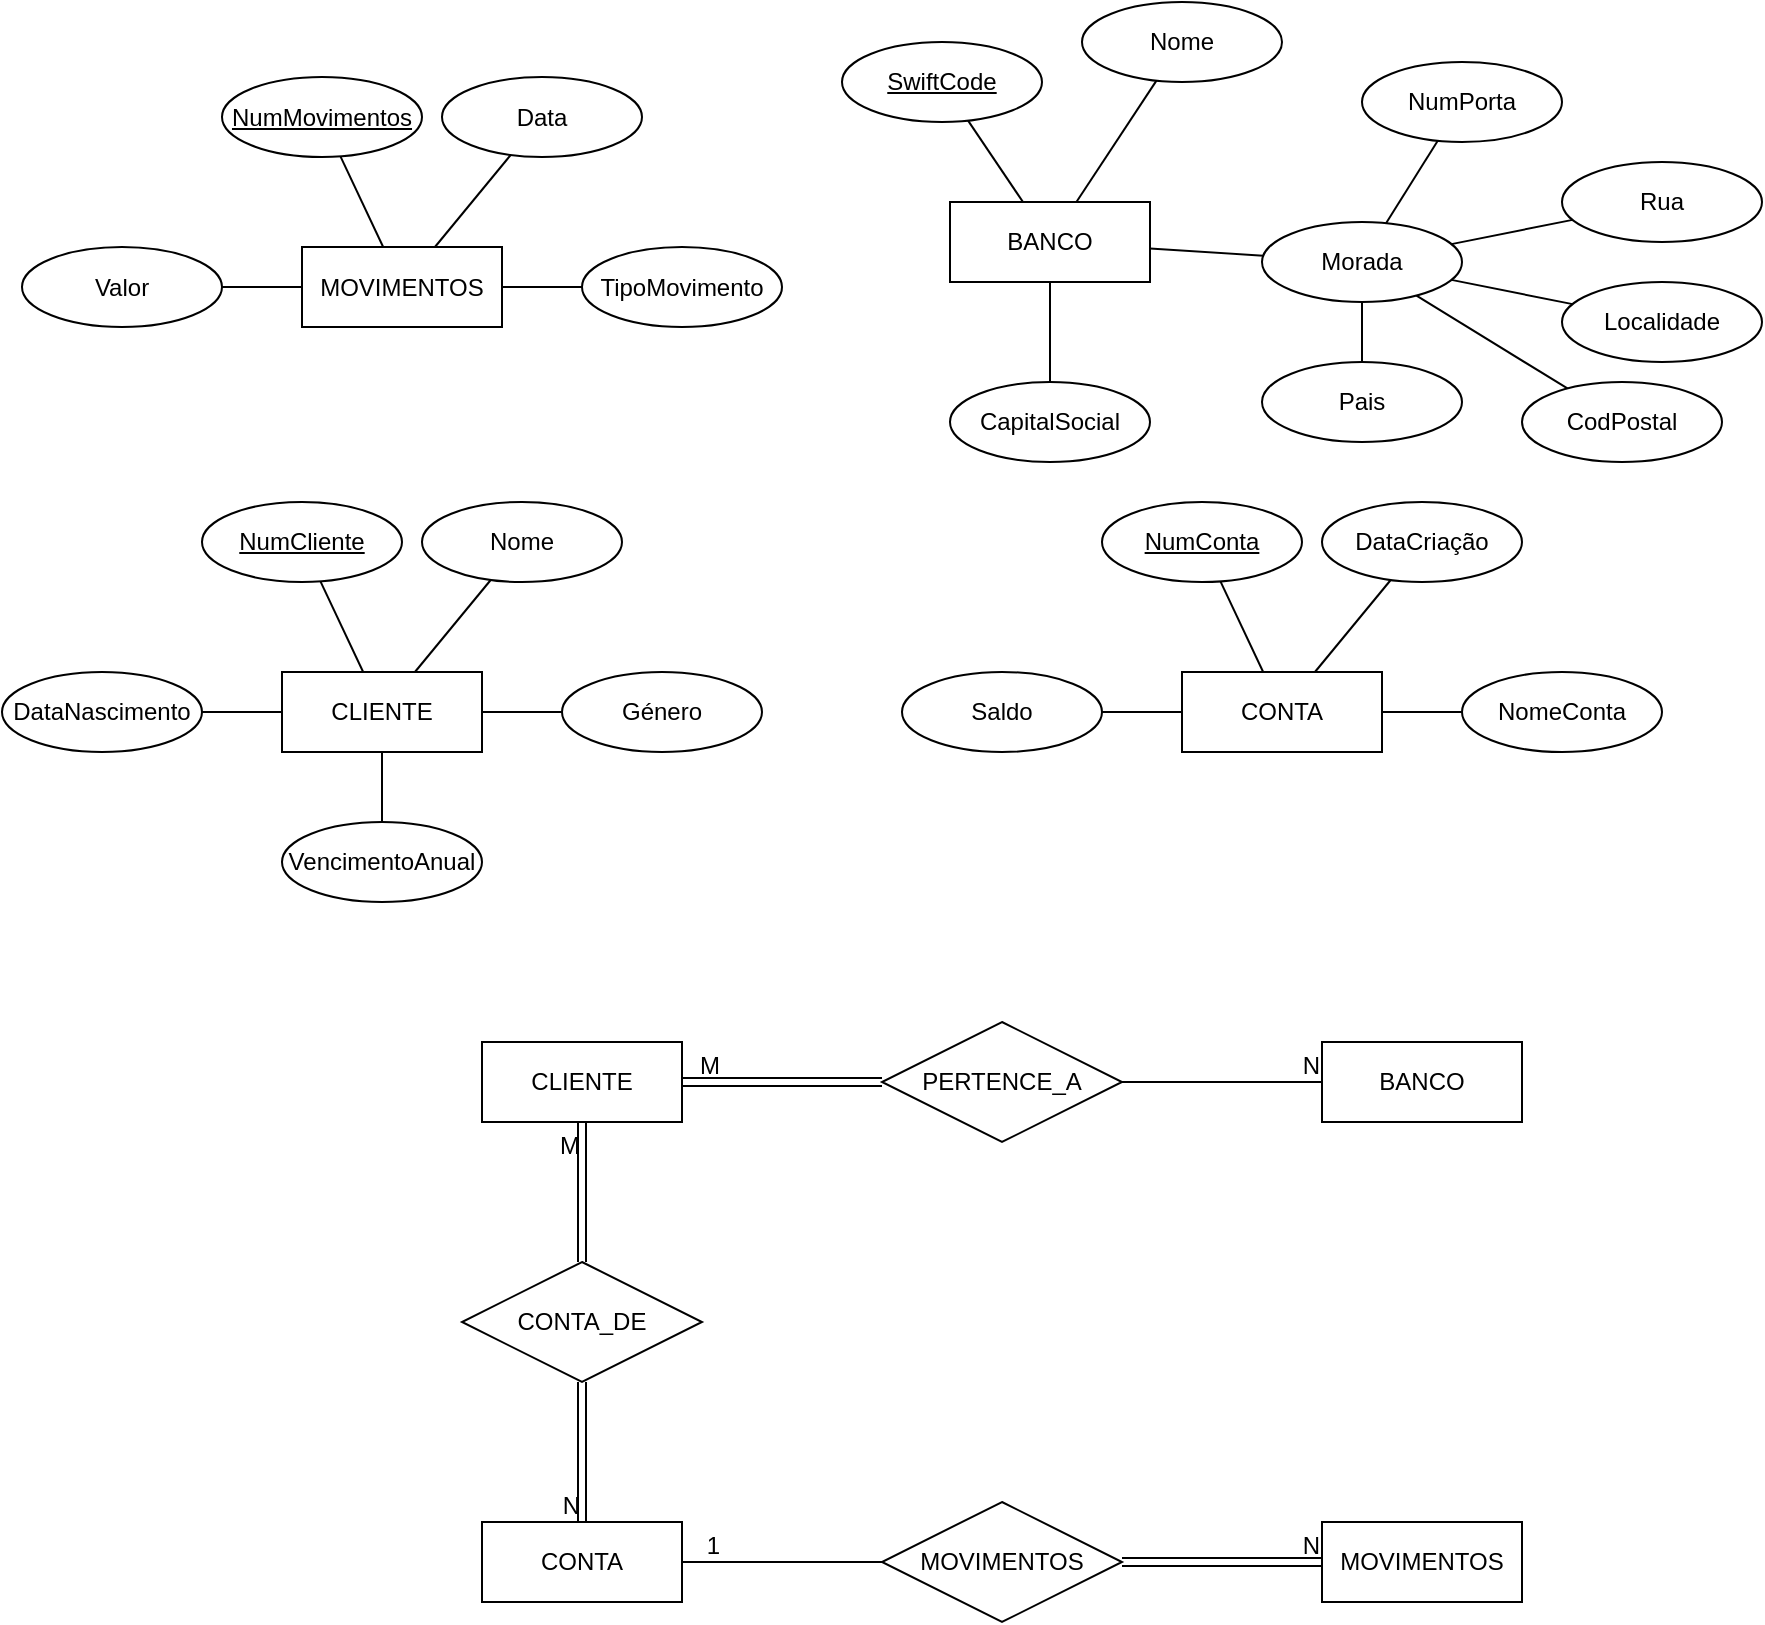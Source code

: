 <mxfile version="24.7.16">
  <diagram name="Página-1" id="7XJ9hTzHFrHWMSe2iyXX">
    <mxGraphModel dx="2232" dy="882" grid="1" gridSize="10" guides="1" tooltips="1" connect="1" arrows="1" fold="1" page="1" pageScale="1" pageWidth="827" pageHeight="1169" math="0" shadow="0">
      <root>
        <mxCell id="0" />
        <mxCell id="1" parent="0" />
        <mxCell id="F0A6EyyrNN_ELhWQXSzy-1" value="BANCO" style="whiteSpace=wrap;html=1;align=center;" vertex="1" parent="1">
          <mxGeometry x="314" y="250" width="100" height="40" as="geometry" />
        </mxCell>
        <mxCell id="F0A6EyyrNN_ELhWQXSzy-2" value="SwiftCode" style="ellipse;whiteSpace=wrap;html=1;align=center;fontStyle=4;" vertex="1" parent="1">
          <mxGeometry x="260" y="170" width="100" height="40" as="geometry" />
        </mxCell>
        <mxCell id="F0A6EyyrNN_ELhWQXSzy-3" value="Nome" style="ellipse;whiteSpace=wrap;html=1;align=center;" vertex="1" parent="1">
          <mxGeometry x="380" y="150" width="100" height="40" as="geometry" />
        </mxCell>
        <mxCell id="F0A6EyyrNN_ELhWQXSzy-4" value="Morada" style="ellipse;whiteSpace=wrap;html=1;align=center;" vertex="1" parent="1">
          <mxGeometry x="470" y="260" width="100" height="40" as="geometry" />
        </mxCell>
        <mxCell id="F0A6EyyrNN_ELhWQXSzy-5" value="" style="endArrow=none;html=1;rounded=0;" edge="1" parent="1" source="F0A6EyyrNN_ELhWQXSzy-2" target="F0A6EyyrNN_ELhWQXSzy-1">
          <mxGeometry relative="1" as="geometry">
            <mxPoint x="330" y="390" as="sourcePoint" />
            <mxPoint x="490" y="390" as="targetPoint" />
          </mxGeometry>
        </mxCell>
        <mxCell id="F0A6EyyrNN_ELhWQXSzy-6" value="" style="endArrow=none;html=1;rounded=0;" edge="1" parent="1" source="F0A6EyyrNN_ELhWQXSzy-1" target="F0A6EyyrNN_ELhWQXSzy-3">
          <mxGeometry relative="1" as="geometry">
            <mxPoint x="330" y="390" as="sourcePoint" />
            <mxPoint x="490" y="390" as="targetPoint" />
          </mxGeometry>
        </mxCell>
        <mxCell id="F0A6EyyrNN_ELhWQXSzy-7" value="" style="endArrow=none;html=1;rounded=0;" edge="1" parent="1" source="F0A6EyyrNN_ELhWQXSzy-1" target="F0A6EyyrNN_ELhWQXSzy-4">
          <mxGeometry relative="1" as="geometry">
            <mxPoint x="330" y="390" as="sourcePoint" />
            <mxPoint x="490" y="390" as="targetPoint" />
          </mxGeometry>
        </mxCell>
        <mxCell id="F0A6EyyrNN_ELhWQXSzy-8" value="CodPostal" style="ellipse;whiteSpace=wrap;html=1;align=center;" vertex="1" parent="1">
          <mxGeometry x="600" y="340" width="100" height="40" as="geometry" />
        </mxCell>
        <mxCell id="F0A6EyyrNN_ELhWQXSzy-9" value="Rua" style="ellipse;whiteSpace=wrap;html=1;align=center;" vertex="1" parent="1">
          <mxGeometry x="620" y="230" width="100" height="40" as="geometry" />
        </mxCell>
        <mxCell id="F0A6EyyrNN_ELhWQXSzy-10" value="NumPorta" style="ellipse;whiteSpace=wrap;html=1;align=center;" vertex="1" parent="1">
          <mxGeometry x="520" y="180" width="100" height="40" as="geometry" />
        </mxCell>
        <mxCell id="F0A6EyyrNN_ELhWQXSzy-11" value="Pais" style="ellipse;whiteSpace=wrap;html=1;align=center;" vertex="1" parent="1">
          <mxGeometry x="470" y="330" width="100" height="40" as="geometry" />
        </mxCell>
        <mxCell id="F0A6EyyrNN_ELhWQXSzy-12" value="Localidade" style="ellipse;whiteSpace=wrap;html=1;align=center;" vertex="1" parent="1">
          <mxGeometry x="620" y="290" width="100" height="40" as="geometry" />
        </mxCell>
        <mxCell id="F0A6EyyrNN_ELhWQXSzy-13" value="" style="endArrow=none;html=1;rounded=0;" edge="1" parent="1" source="F0A6EyyrNN_ELhWQXSzy-11" target="F0A6EyyrNN_ELhWQXSzy-4">
          <mxGeometry relative="1" as="geometry">
            <mxPoint x="330" y="390" as="sourcePoint" />
            <mxPoint x="490" y="390" as="targetPoint" />
          </mxGeometry>
        </mxCell>
        <mxCell id="F0A6EyyrNN_ELhWQXSzy-14" value="" style="endArrow=none;html=1;rounded=0;" edge="1" parent="1" source="F0A6EyyrNN_ELhWQXSzy-8" target="F0A6EyyrNN_ELhWQXSzy-4">
          <mxGeometry relative="1" as="geometry">
            <mxPoint x="330" y="390" as="sourcePoint" />
            <mxPoint x="490" y="390" as="targetPoint" />
          </mxGeometry>
        </mxCell>
        <mxCell id="F0A6EyyrNN_ELhWQXSzy-15" value="" style="endArrow=none;html=1;rounded=0;" edge="1" parent="1" source="F0A6EyyrNN_ELhWQXSzy-12" target="F0A6EyyrNN_ELhWQXSzy-4">
          <mxGeometry relative="1" as="geometry">
            <mxPoint x="330" y="390" as="sourcePoint" />
            <mxPoint x="490" y="390" as="targetPoint" />
          </mxGeometry>
        </mxCell>
        <mxCell id="F0A6EyyrNN_ELhWQXSzy-16" value="" style="endArrow=none;html=1;rounded=0;" edge="1" parent="1" source="F0A6EyyrNN_ELhWQXSzy-4" target="F0A6EyyrNN_ELhWQXSzy-10">
          <mxGeometry relative="1" as="geometry">
            <mxPoint x="330" y="390" as="sourcePoint" />
            <mxPoint x="490" y="390" as="targetPoint" />
          </mxGeometry>
        </mxCell>
        <mxCell id="F0A6EyyrNN_ELhWQXSzy-17" value="" style="endArrow=none;html=1;rounded=0;" edge="1" parent="1" source="F0A6EyyrNN_ELhWQXSzy-4" target="F0A6EyyrNN_ELhWQXSzy-9">
          <mxGeometry relative="1" as="geometry">
            <mxPoint x="330" y="390" as="sourcePoint" />
            <mxPoint x="490" y="390" as="targetPoint" />
          </mxGeometry>
        </mxCell>
        <mxCell id="F0A6EyyrNN_ELhWQXSzy-18" value="CapitalSocial" style="ellipse;whiteSpace=wrap;html=1;align=center;" vertex="1" parent="1">
          <mxGeometry x="314" y="340" width="100" height="40" as="geometry" />
        </mxCell>
        <mxCell id="F0A6EyyrNN_ELhWQXSzy-19" value="" style="endArrow=none;html=1;rounded=0;" edge="1" parent="1" source="F0A6EyyrNN_ELhWQXSzy-18" target="F0A6EyyrNN_ELhWQXSzy-1">
          <mxGeometry relative="1" as="geometry">
            <mxPoint x="330" y="390" as="sourcePoint" />
            <mxPoint x="490" y="390" as="targetPoint" />
          </mxGeometry>
        </mxCell>
        <mxCell id="F0A6EyyrNN_ELhWQXSzy-20" value="CLIENTE" style="whiteSpace=wrap;html=1;align=center;" vertex="1" parent="1">
          <mxGeometry x="-20" y="485" width="100" height="40" as="geometry" />
        </mxCell>
        <mxCell id="F0A6EyyrNN_ELhWQXSzy-21" value="NumCliente" style="ellipse;whiteSpace=wrap;html=1;align=center;fontStyle=4;" vertex="1" parent="1">
          <mxGeometry x="-60" y="400" width="100" height="40" as="geometry" />
        </mxCell>
        <mxCell id="F0A6EyyrNN_ELhWQXSzy-22" value="" style="endArrow=none;html=1;rounded=0;" edge="1" parent="1" source="F0A6EyyrNN_ELhWQXSzy-21" target="F0A6EyyrNN_ELhWQXSzy-20">
          <mxGeometry relative="1" as="geometry">
            <mxPoint x="10" y="310" as="sourcePoint" />
            <mxPoint x="170" y="310" as="targetPoint" />
          </mxGeometry>
        </mxCell>
        <mxCell id="F0A6EyyrNN_ELhWQXSzy-23" value="Nome" style="ellipse;whiteSpace=wrap;html=1;align=center;" vertex="1" parent="1">
          <mxGeometry x="50" y="400" width="100" height="40" as="geometry" />
        </mxCell>
        <mxCell id="F0A6EyyrNN_ELhWQXSzy-24" value="" style="endArrow=none;html=1;rounded=0;" edge="1" parent="1" source="F0A6EyyrNN_ELhWQXSzy-20" target="F0A6EyyrNN_ELhWQXSzy-23">
          <mxGeometry relative="1" as="geometry">
            <mxPoint x="10" y="310" as="sourcePoint" />
            <mxPoint x="170" y="310" as="targetPoint" />
          </mxGeometry>
        </mxCell>
        <mxCell id="F0A6EyyrNN_ELhWQXSzy-25" value="DataNascimento" style="ellipse;whiteSpace=wrap;html=1;align=center;" vertex="1" parent="1">
          <mxGeometry x="-160" y="485" width="100" height="40" as="geometry" />
        </mxCell>
        <mxCell id="F0A6EyyrNN_ELhWQXSzy-26" value="" style="endArrow=none;html=1;rounded=0;" edge="1" parent="1" source="F0A6EyyrNN_ELhWQXSzy-25" target="F0A6EyyrNN_ELhWQXSzy-20">
          <mxGeometry relative="1" as="geometry">
            <mxPoint x="10" y="310" as="sourcePoint" />
            <mxPoint x="170" y="310" as="targetPoint" />
          </mxGeometry>
        </mxCell>
        <mxCell id="F0A6EyyrNN_ELhWQXSzy-27" value="Género" style="ellipse;whiteSpace=wrap;html=1;align=center;" vertex="1" parent="1">
          <mxGeometry x="120" y="485" width="100" height="40" as="geometry" />
        </mxCell>
        <mxCell id="F0A6EyyrNN_ELhWQXSzy-28" value="" style="endArrow=none;html=1;rounded=0;" edge="1" parent="1" source="F0A6EyyrNN_ELhWQXSzy-20" target="F0A6EyyrNN_ELhWQXSzy-27">
          <mxGeometry relative="1" as="geometry">
            <mxPoint x="10" y="310" as="sourcePoint" />
            <mxPoint x="170" y="310" as="targetPoint" />
          </mxGeometry>
        </mxCell>
        <mxCell id="F0A6EyyrNN_ELhWQXSzy-29" value="VencimentoAnual" style="ellipse;whiteSpace=wrap;html=1;align=center;" vertex="1" parent="1">
          <mxGeometry x="-20" y="560" width="100" height="40" as="geometry" />
        </mxCell>
        <mxCell id="F0A6EyyrNN_ELhWQXSzy-30" value="" style="endArrow=none;html=1;rounded=0;" edge="1" parent="1" source="F0A6EyyrNN_ELhWQXSzy-20" target="F0A6EyyrNN_ELhWQXSzy-29">
          <mxGeometry relative="1" as="geometry">
            <mxPoint x="30" y="510" as="sourcePoint" />
            <mxPoint x="170" y="310" as="targetPoint" />
          </mxGeometry>
        </mxCell>
        <mxCell id="F0A6EyyrNN_ELhWQXSzy-31" value="CONTA" style="whiteSpace=wrap;html=1;align=center;" vertex="1" parent="1">
          <mxGeometry x="430" y="485" width="100" height="40" as="geometry" />
        </mxCell>
        <mxCell id="F0A6EyyrNN_ELhWQXSzy-32" value="NumConta" style="ellipse;whiteSpace=wrap;html=1;align=center;fontStyle=4;" vertex="1" parent="1">
          <mxGeometry x="390" y="400" width="100" height="40" as="geometry" />
        </mxCell>
        <mxCell id="F0A6EyyrNN_ELhWQXSzy-33" value="" style="endArrow=none;html=1;rounded=0;" edge="1" parent="1" source="F0A6EyyrNN_ELhWQXSzy-32" target="F0A6EyyrNN_ELhWQXSzy-31">
          <mxGeometry relative="1" as="geometry">
            <mxPoint x="460" y="310" as="sourcePoint" />
            <mxPoint x="620" y="310" as="targetPoint" />
          </mxGeometry>
        </mxCell>
        <mxCell id="F0A6EyyrNN_ELhWQXSzy-34" value="DataCriação" style="ellipse;whiteSpace=wrap;html=1;align=center;" vertex="1" parent="1">
          <mxGeometry x="500" y="400" width="100" height="40" as="geometry" />
        </mxCell>
        <mxCell id="F0A6EyyrNN_ELhWQXSzy-35" value="" style="endArrow=none;html=1;rounded=0;" edge="1" parent="1" source="F0A6EyyrNN_ELhWQXSzy-31" target="F0A6EyyrNN_ELhWQXSzy-34">
          <mxGeometry relative="1" as="geometry">
            <mxPoint x="460" y="310" as="sourcePoint" />
            <mxPoint x="620" y="310" as="targetPoint" />
          </mxGeometry>
        </mxCell>
        <mxCell id="F0A6EyyrNN_ELhWQXSzy-36" value="Saldo" style="ellipse;whiteSpace=wrap;html=1;align=center;" vertex="1" parent="1">
          <mxGeometry x="290" y="485" width="100" height="40" as="geometry" />
        </mxCell>
        <mxCell id="F0A6EyyrNN_ELhWQXSzy-37" value="" style="endArrow=none;html=1;rounded=0;" edge="1" parent="1" source="F0A6EyyrNN_ELhWQXSzy-36" target="F0A6EyyrNN_ELhWQXSzy-31">
          <mxGeometry relative="1" as="geometry">
            <mxPoint x="460" y="310" as="sourcePoint" />
            <mxPoint x="620" y="310" as="targetPoint" />
          </mxGeometry>
        </mxCell>
        <mxCell id="F0A6EyyrNN_ELhWQXSzy-38" value="NomeConta" style="ellipse;whiteSpace=wrap;html=1;align=center;" vertex="1" parent="1">
          <mxGeometry x="570" y="485" width="100" height="40" as="geometry" />
        </mxCell>
        <mxCell id="F0A6EyyrNN_ELhWQXSzy-39" value="" style="endArrow=none;html=1;rounded=0;" edge="1" parent="1" source="F0A6EyyrNN_ELhWQXSzy-31" target="F0A6EyyrNN_ELhWQXSzy-38">
          <mxGeometry relative="1" as="geometry">
            <mxPoint x="460" y="310" as="sourcePoint" />
            <mxPoint x="620" y="310" as="targetPoint" />
          </mxGeometry>
        </mxCell>
        <mxCell id="F0A6EyyrNN_ELhWQXSzy-42" value="MOVIMENTOS" style="whiteSpace=wrap;html=1;align=center;" vertex="1" parent="1">
          <mxGeometry x="-10" y="272.5" width="100" height="40" as="geometry" />
        </mxCell>
        <mxCell id="F0A6EyyrNN_ELhWQXSzy-43" value="NumMovimentos" style="ellipse;whiteSpace=wrap;html=1;align=center;fontStyle=4;" vertex="1" parent="1">
          <mxGeometry x="-50" y="187.5" width="100" height="40" as="geometry" />
        </mxCell>
        <mxCell id="F0A6EyyrNN_ELhWQXSzy-44" value="" style="endArrow=none;html=1;rounded=0;" edge="1" parent="1" source="F0A6EyyrNN_ELhWQXSzy-43" target="F0A6EyyrNN_ELhWQXSzy-42">
          <mxGeometry relative="1" as="geometry">
            <mxPoint x="20" y="97.5" as="sourcePoint" />
            <mxPoint x="180" y="97.5" as="targetPoint" />
          </mxGeometry>
        </mxCell>
        <mxCell id="F0A6EyyrNN_ELhWQXSzy-45" value="Data" style="ellipse;whiteSpace=wrap;html=1;align=center;" vertex="1" parent="1">
          <mxGeometry x="60" y="187.5" width="100" height="40" as="geometry" />
        </mxCell>
        <mxCell id="F0A6EyyrNN_ELhWQXSzy-46" value="" style="endArrow=none;html=1;rounded=0;" edge="1" parent="1" source="F0A6EyyrNN_ELhWQXSzy-42" target="F0A6EyyrNN_ELhWQXSzy-45">
          <mxGeometry relative="1" as="geometry">
            <mxPoint x="20" y="97.5" as="sourcePoint" />
            <mxPoint x="180" y="97.5" as="targetPoint" />
          </mxGeometry>
        </mxCell>
        <mxCell id="F0A6EyyrNN_ELhWQXSzy-47" value="Valor" style="ellipse;whiteSpace=wrap;html=1;align=center;" vertex="1" parent="1">
          <mxGeometry x="-150" y="272.5" width="100" height="40" as="geometry" />
        </mxCell>
        <mxCell id="F0A6EyyrNN_ELhWQXSzy-48" value="" style="endArrow=none;html=1;rounded=0;" edge="1" parent="1" source="F0A6EyyrNN_ELhWQXSzy-47" target="F0A6EyyrNN_ELhWQXSzy-42">
          <mxGeometry relative="1" as="geometry">
            <mxPoint x="20" y="97.5" as="sourcePoint" />
            <mxPoint x="180" y="97.5" as="targetPoint" />
          </mxGeometry>
        </mxCell>
        <mxCell id="F0A6EyyrNN_ELhWQXSzy-49" value="TipoMovimento" style="ellipse;whiteSpace=wrap;html=1;align=center;" vertex="1" parent="1">
          <mxGeometry x="130" y="272.5" width="100" height="40" as="geometry" />
        </mxCell>
        <mxCell id="F0A6EyyrNN_ELhWQXSzy-50" value="" style="endArrow=none;html=1;rounded=0;" edge="1" parent="1" source="F0A6EyyrNN_ELhWQXSzy-42" target="F0A6EyyrNN_ELhWQXSzy-49">
          <mxGeometry relative="1" as="geometry">
            <mxPoint x="20" y="97.5" as="sourcePoint" />
            <mxPoint x="180" y="97.5" as="targetPoint" />
          </mxGeometry>
        </mxCell>
        <mxCell id="F0A6EyyrNN_ELhWQXSzy-51" value="CLIENTE" style="whiteSpace=wrap;html=1;align=center;" vertex="1" parent="1">
          <mxGeometry x="80" y="670" width="100" height="40" as="geometry" />
        </mxCell>
        <mxCell id="F0A6EyyrNN_ELhWQXSzy-52" value="BANCO" style="whiteSpace=wrap;html=1;align=center;" vertex="1" parent="1">
          <mxGeometry x="500" y="670" width="100" height="40" as="geometry" />
        </mxCell>
        <mxCell id="F0A6EyyrNN_ELhWQXSzy-53" value="PERTENCE_A" style="shape=rhombus;perimeter=rhombusPerimeter;whiteSpace=wrap;html=1;align=center;" vertex="1" parent="1">
          <mxGeometry x="280" y="660" width="120" height="60" as="geometry" />
        </mxCell>
        <mxCell id="F0A6EyyrNN_ELhWQXSzy-54" style="edgeStyle=orthogonalEdgeStyle;rounded=0;orthogonalLoop=1;jettySize=auto;html=1;exitX=0.5;exitY=1;exitDx=0;exitDy=0;" edge="1" parent="1" source="F0A6EyyrNN_ELhWQXSzy-52" target="F0A6EyyrNN_ELhWQXSzy-52">
          <mxGeometry relative="1" as="geometry" />
        </mxCell>
        <mxCell id="F0A6EyyrNN_ELhWQXSzy-55" value="" style="shape=link;html=1;rounded=0;" edge="1" parent="1" source="F0A6EyyrNN_ELhWQXSzy-53" target="F0A6EyyrNN_ELhWQXSzy-51">
          <mxGeometry relative="1" as="geometry">
            <mxPoint x="230" y="790" as="sourcePoint" />
            <mxPoint x="310" y="690" as="targetPoint" />
          </mxGeometry>
        </mxCell>
        <mxCell id="F0A6EyyrNN_ELhWQXSzy-56" value="M" style="resizable=0;html=1;whiteSpace=wrap;align=right;verticalAlign=bottom;" connectable="0" vertex="1" parent="F0A6EyyrNN_ELhWQXSzy-55">
          <mxGeometry x="1" relative="1" as="geometry">
            <mxPoint x="20" as="offset" />
          </mxGeometry>
        </mxCell>
        <mxCell id="F0A6EyyrNN_ELhWQXSzy-57" value="" style="endArrow=none;html=1;rounded=0;" edge="1" parent="1" source="F0A6EyyrNN_ELhWQXSzy-53" target="F0A6EyyrNN_ELhWQXSzy-52">
          <mxGeometry relative="1" as="geometry">
            <mxPoint x="150" y="690" as="sourcePoint" />
            <mxPoint x="310" y="690" as="targetPoint" />
          </mxGeometry>
        </mxCell>
        <mxCell id="F0A6EyyrNN_ELhWQXSzy-58" value="N" style="resizable=0;html=1;whiteSpace=wrap;align=right;verticalAlign=bottom;" connectable="0" vertex="1" parent="F0A6EyyrNN_ELhWQXSzy-57">
          <mxGeometry x="1" relative="1" as="geometry" />
        </mxCell>
        <mxCell id="F0A6EyyrNN_ELhWQXSzy-59" value="CONTA_DE" style="shape=rhombus;perimeter=rhombusPerimeter;whiteSpace=wrap;html=1;align=center;" vertex="1" parent="1">
          <mxGeometry x="70" y="780" width="120" height="60" as="geometry" />
        </mxCell>
        <mxCell id="F0A6EyyrNN_ELhWQXSzy-60" value="CONTA" style="whiteSpace=wrap;html=1;align=center;" vertex="1" parent="1">
          <mxGeometry x="80" y="910" width="100" height="40" as="geometry" />
        </mxCell>
        <mxCell id="F0A6EyyrNN_ELhWQXSzy-61" value="" style="shape=link;html=1;rounded=0;" edge="1" parent="1" source="F0A6EyyrNN_ELhWQXSzy-59" target="F0A6EyyrNN_ELhWQXSzy-60">
          <mxGeometry relative="1" as="geometry">
            <mxPoint x="150" y="690" as="sourcePoint" />
            <mxPoint x="310" y="690" as="targetPoint" />
          </mxGeometry>
        </mxCell>
        <mxCell id="F0A6EyyrNN_ELhWQXSzy-62" value="N" style="resizable=0;html=1;whiteSpace=wrap;align=right;verticalAlign=bottom;" connectable="0" vertex="1" parent="F0A6EyyrNN_ELhWQXSzy-61">
          <mxGeometry x="1" relative="1" as="geometry" />
        </mxCell>
        <mxCell id="F0A6EyyrNN_ELhWQXSzy-63" value="" style="shape=link;html=1;rounded=0;" edge="1" parent="1" source="F0A6EyyrNN_ELhWQXSzy-59" target="F0A6EyyrNN_ELhWQXSzy-51">
          <mxGeometry relative="1" as="geometry">
            <mxPoint x="150" y="690" as="sourcePoint" />
            <mxPoint x="200" y="770" as="targetPoint" />
          </mxGeometry>
        </mxCell>
        <mxCell id="F0A6EyyrNN_ELhWQXSzy-64" value="M" style="resizable=0;html=1;whiteSpace=wrap;align=right;verticalAlign=bottom;" connectable="0" vertex="1" parent="F0A6EyyrNN_ELhWQXSzy-63">
          <mxGeometry x="1" relative="1" as="geometry">
            <mxPoint y="20" as="offset" />
          </mxGeometry>
        </mxCell>
        <mxCell id="F0A6EyyrNN_ELhWQXSzy-65" value="MOVIMENTOS" style="shape=rhombus;perimeter=rhombusPerimeter;whiteSpace=wrap;html=1;align=center;" vertex="1" parent="1">
          <mxGeometry x="280" y="900" width="120" height="60" as="geometry" />
        </mxCell>
        <mxCell id="F0A6EyyrNN_ELhWQXSzy-66" value="MOVIMENTOS" style="whiteSpace=wrap;html=1;align=center;" vertex="1" parent="1">
          <mxGeometry x="500" y="910" width="100" height="40" as="geometry" />
        </mxCell>
        <mxCell id="F0A6EyyrNN_ELhWQXSzy-69" value="" style="shape=link;html=1;rounded=0;" edge="1" parent="1" source="F0A6EyyrNN_ELhWQXSzy-65" target="F0A6EyyrNN_ELhWQXSzy-66">
          <mxGeometry relative="1" as="geometry">
            <mxPoint x="150" y="690" as="sourcePoint" />
            <mxPoint x="310" y="690" as="targetPoint" />
          </mxGeometry>
        </mxCell>
        <mxCell id="F0A6EyyrNN_ELhWQXSzy-70" value="N" style="resizable=0;html=1;whiteSpace=wrap;align=right;verticalAlign=bottom;" connectable="0" vertex="1" parent="F0A6EyyrNN_ELhWQXSzy-69">
          <mxGeometry x="1" relative="1" as="geometry" />
        </mxCell>
        <mxCell id="F0A6EyyrNN_ELhWQXSzy-71" value="" style="endArrow=none;html=1;rounded=0;" edge="1" parent="1" source="F0A6EyyrNN_ELhWQXSzy-65" target="F0A6EyyrNN_ELhWQXSzy-60">
          <mxGeometry relative="1" as="geometry">
            <mxPoint x="150" y="690" as="sourcePoint" />
            <mxPoint x="310" y="690" as="targetPoint" />
          </mxGeometry>
        </mxCell>
        <mxCell id="F0A6EyyrNN_ELhWQXSzy-72" value="1" style="resizable=0;html=1;whiteSpace=wrap;align=right;verticalAlign=bottom;" connectable="0" vertex="1" parent="F0A6EyyrNN_ELhWQXSzy-71">
          <mxGeometry x="1" relative="1" as="geometry">
            <mxPoint x="20" as="offset" />
          </mxGeometry>
        </mxCell>
      </root>
    </mxGraphModel>
  </diagram>
</mxfile>
